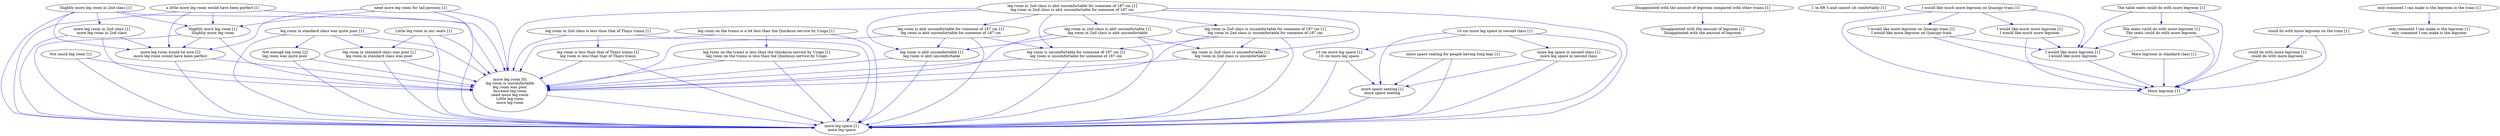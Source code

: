 digraph collapsedGraph {
"more leg room would be nice [2]\nmore leg room would have been perfect""Not enough leg room [2]\nleg room was quite poor""more leg room [6]\nleg room is uncomfortable\nleg room was poor\nIncrease leg room\nneed more leg room\nLittle leg room\nmore leg room""10 cm more leg space in second class [1]""more leg space in second class [1]\nmore leg space in second class""more leg space [1]\nmore leg space""10 cm more leg space [1]\n10 cm more leg space""Disappointed with the amount of legroom compared with other trains [1]""Disappointed with the amount of legroom [1]\nDisappointed with the amount of legroom""I 'm 6ft 5 and cannot sit comfortably [1]""I would like much more legroom on Quasigo train [1]""I would like more legroom on Quasigo train [1]\nI would like more legroom on Quasigo train""I would like more legroom [1]\nI would like more legroom""I would like much more legroom [1]\nI would like much more legroom""Little leg room in our seats [1]""More legroom [1]""More legroom in standard class [1]""Not much leg room [1]""Slightly more leg room in 2nd class [1]""more leg room in 2nd class [1]\nmore leg room in 2nd class""Slightly more leg room [1]\nSlightly more leg room""The table seats could do with more legroom [1]""The seats could do with more legroom [1]\nThe seats could do with more legroom""a little more leg room would have been perfect [1]""could do with more legroom on the train [1]""could do with more legroom [1]\ncould do with more legroom""leg room in 2nd class is abit uncomfortable for someone of 187 cm [1]\nleg room in 2nd class is abit uncomfortable for someone of 187 cm""leg room is abit uncomfortable for someone of 187 cm [1]\nleg room is abit uncomfortable for someone of 187 cm""leg room is abit uncomfortable [1]\nleg room is abit uncomfortable""leg room is uncomfortable for someone of 187 cm [1]\nleg room is uncomfortable for someone of 187 cm""leg room in 2nd class is abit uncomfortable [1]\nleg room in 2nd class is abit uncomfortable""leg room in 2nd class is uncomfortable [1]\nleg room in 2nd class is uncomfortable""leg room in 2nd class is uncomfortable for someone of 187 cm [1]\nleg room in 2nd class is uncomfortable for someone of 187 cm""leg room in 2nd class is less than that of Thays trains [1]""leg room is less than that of Thays trains [1]\nleg room is less than that of Thays trains""leg room in standard class was quite poor [1]""leg room in standard class was poor [1]\nleg room in standard class was poor""leg room on the trains is a lot less than the Quicksun service by Unigo [1]""leg room on the trains is less than the Quicksun service by Unigo [1]\nleg room on the trains is less than the Quicksun service by Unigo""more space seating for people having long legs [1]""more space seating [1]\nmore space seating""need more leg room for tall persons [1]""only comment I can make is the legroom in the train [1]""only comment I can make is the legroom [1]\nonly comment I can make is the legroom""more leg room would be nice [2]\nmore leg room would have been perfect" -> "more leg space [1]\nmore leg space" [color=blue]
"more leg room in 2nd class [1]\nmore leg room in 2nd class" -> "more leg space [1]\nmore leg space" [color=blue]
"more leg room would be nice [2]\nmore leg room would have been perfect" -> "more leg room [6]\nleg room is uncomfortable\nleg room was poor\nIncrease leg room\nneed more leg room\nLittle leg room\nmore leg room" [color=blue]
"Slightly more leg room [1]\nSlightly more leg room" -> "more leg space [1]\nmore leg space" [color=blue]
"leg room in 2nd class is less than that of Thays trains [1]" -> "more leg space [1]\nmore leg space" [color=blue]
"leg room in 2nd class is uncomfortable [1]\nleg room in 2nd class is uncomfortable" -> "more leg room [6]\nleg room is uncomfortable\nleg room was poor\nIncrease leg room\nneed more leg room\nLittle leg room\nmore leg room" [color=blue]
"leg room in 2nd class is abit uncomfortable for someone of 187 cm [1]\nleg room in 2nd class is abit uncomfortable for someone of 187 cm" -> "more leg space [1]\nmore leg space" [color=blue]
"I would like much more legroom on Quasigo train [1]" -> "More legroom [1]" [color=blue]
"The table seats could do with more legroom [1]" -> "More legroom [1]" [color=blue]
"leg room in 2nd class is less than that of Thays trains [1]" -> "more leg room [6]\nleg room is uncomfortable\nleg room was poor\nIncrease leg room\nneed more leg room\nLittle leg room\nmore leg room" [color=blue]
"Not enough leg room [2]\nleg room was quite poor" -> "more leg room [6]\nleg room is uncomfortable\nleg room was poor\nIncrease leg room\nneed more leg room\nLittle leg room\nmore leg room" [color=blue]
"leg room in 2nd class is abit uncomfortable [1]\nleg room in 2nd class is abit uncomfortable" -> "more leg room [6]\nleg room is uncomfortable\nleg room was poor\nIncrease leg room\nneed more leg room\nLittle leg room\nmore leg room" [color=blue]
"Not much leg room [1]" -> "more leg room [6]\nleg room is uncomfortable\nleg room was poor\nIncrease leg room\nneed more leg room\nLittle leg room\nmore leg room" [color=blue]
"leg room in standard class was poor [1]\nleg room in standard class was poor" -> "more leg room [6]\nleg room is uncomfortable\nleg room was poor\nIncrease leg room\nneed more leg room\nLittle leg room\nmore leg room" [color=blue]
"leg room in 2nd class is uncomfortable for someone of 187 cm [1]\nleg room in 2nd class is uncomfortable for someone of 187 cm" -> "more leg room [6]\nleg room is uncomfortable\nleg room was poor\nIncrease leg room\nneed more leg room\nLittle leg room\nmore leg room" [color=blue]
"leg room in 2nd class is abit uncomfortable [1]\nleg room in 2nd class is abit uncomfortable" -> "more leg space [1]\nmore leg space" [color=blue]
"I would like much more legroom [1]\nI would like much more legroom" -> "More legroom [1]" [color=blue]
"The seats could do with more legroom [1]\nThe seats could do with more legroom" -> "More legroom [1]" [color=blue]
"Not much leg room [1]" -> "more leg space [1]\nmore leg space" [color=blue]
"leg room in standard class was poor [1]\nleg room in standard class was poor" -> "more leg space [1]\nmore leg space" [color=blue]
"leg room is less than that of Thays trains [1]\nleg room is less than that of Thays trains" -> "more leg room [6]\nleg room is uncomfortable\nleg room was poor\nIncrease leg room\nneed more leg room\nLittle leg room\nmore leg room" [color=blue]
"Slightly more leg room [1]\nSlightly more leg room" -> "more leg room [6]\nleg room is uncomfortable\nleg room was poor\nIncrease leg room\nneed more leg room\nLittle leg room\nmore leg room" [color=blue]
"leg room on the trains is a lot less than the Quicksun service by Unigo [1]" -> "more leg room [6]\nleg room is uncomfortable\nleg room was poor\nIncrease leg room\nneed more leg room\nLittle leg room\nmore leg room" [color=blue]
"Not enough leg room [2]\nleg room was quite poor" -> "more leg space [1]\nmore leg space" [color=blue]
"more leg room in 2nd class [1]\nmore leg room in 2nd class" -> "more leg room [6]\nleg room is uncomfortable\nleg room was poor\nIncrease leg room\nneed more leg room\nLittle leg room\nmore leg room" [color=blue]
"need more leg room for tall persons [1]" -> "more leg room [6]\nleg room is uncomfortable\nleg room was poor\nIncrease leg room\nneed more leg room\nLittle leg room\nmore leg room" [color=blue]
"could do with more legroom on the train [1]" -> "More legroom [1]" [color=blue]
"leg room is abit uncomfortable for someone of 187 cm [1]\nleg room is abit uncomfortable for someone of 187 cm" -> "more leg room [6]\nleg room is uncomfortable\nleg room was poor\nIncrease leg room\nneed more leg room\nLittle leg room\nmore leg room" [color=blue]
"I would like more legroom [1]\nI would like more legroom" -> "More legroom [1]" [color=blue]
"Little leg room in our seats [1]" -> "more leg space [1]\nmore leg space" [color=blue]
"more leg space in second class [1]\nmore leg space in second class" -> "more space seating [1]\nmore space seating" [color=blue]
"The seats could do with more legroom [1]\nThe seats could do with more legroom" -> "I would like more legroom [1]\nI would like more legroom" [color=blue]
"more leg room [6]\nleg room is uncomfortable\nleg room was poor\nIncrease leg room\nneed more leg room\nLittle leg room\nmore leg room" -> "more leg space [1]\nmore leg space" [color=blue]
"a little more leg room would have been perfect [1]" -> "Slightly more leg room [1]\nSlightly more leg room" [color=blue]
"leg room on the trains is a lot less than the Quicksun service by Unigo [1]" -> "more leg space [1]\nmore leg space" [color=blue]
"need more leg room for tall persons [1]" -> "more leg space [1]\nmore leg space" [color=blue]
"more space seating [1]\nmore space seating" -> "more leg space [1]\nmore leg space" [color=blue]
"leg room is uncomfortable for someone of 187 cm [1]\nleg room is uncomfortable for someone of 187 cm" -> "more leg space [1]\nmore leg space" [color=blue]
"more space seating for people having long legs [1]" -> "more leg space [1]\nmore leg space" [color=blue]
"Little leg room in our seats [1]" -> "leg room in standard class was poor [1]\nleg room in standard class was poor" [color=blue]
"Slightly more leg room in 2nd class [1]" -> "more leg room [6]\nleg room is uncomfortable\nleg room was poor\nIncrease leg room\nneed more leg room\nLittle leg room\nmore leg room" [color=blue]
"leg room is abit uncomfortable [1]\nleg room is abit uncomfortable" -> "more leg space [1]\nmore leg space" [color=blue]
"leg room on the trains is less than the Quicksun service by Unigo [1]\nleg room on the trains is less than the Quicksun service by Unigo" -> "more leg room [6]\nleg room is uncomfortable\nleg room was poor\nIncrease leg room\nneed more leg room\nLittle leg room\nmore leg room" [color=blue]
"leg room is abit uncomfortable for someone of 187 cm [1]\nleg room is abit uncomfortable for someone of 187 cm" -> "more leg space [1]\nmore leg space" [color=blue]
"Little leg room in our seats [1]" -> "more leg room [6]\nleg room is uncomfortable\nleg room was poor\nIncrease leg room\nneed more leg room\nLittle leg room\nmore leg room" [color=blue]
"leg room in 2nd class is uncomfortable for someone of 187 cm [1]\nleg room in 2nd class is uncomfortable for someone of 187 cm" -> "more leg space [1]\nmore leg space" [color=blue]
"leg room in standard class was quite poor [1]" -> "Not enough leg room [2]\nleg room was quite poor" [color=blue]
"The table seats could do with more legroom [1]" -> "I would like more legroom [1]\nI would like more legroom" [color=blue]
"10 cm more leg space in second class [1]" -> "more space seating [1]\nmore space seating" [color=blue]
"Slightly more leg room [1]\nSlightly more leg room" -> "more leg room would be nice [2]\nmore leg room would have been perfect" [color=blue]
"need more leg room for tall persons [1]" -> "more leg room would be nice [2]\nmore leg room would have been perfect" [color=blue]
"Slightly more leg room in 2nd class [1]" -> "more leg room would be nice [2]\nmore leg room would have been perfect" [color=blue]
"leg room is uncomfortable for someone of 187 cm [1]\nleg room is uncomfortable for someone of 187 cm" -> "more leg room [6]\nleg room is uncomfortable\nleg room was poor\nIncrease leg room\nneed more leg room\nLittle leg room\nmore leg room" [color=blue]
"need more leg room for tall persons [1]" -> "Slightly more leg room [1]\nSlightly more leg room" [color=blue]
"leg room in standard class was quite poor [1]" -> "more leg room [6]\nleg room is uncomfortable\nleg room was poor\nIncrease leg room\nneed more leg room\nLittle leg room\nmore leg room" [color=blue]
"leg room is abit uncomfortable [1]\nleg room is abit uncomfortable" -> "more leg room [6]\nleg room is uncomfortable\nleg room was poor\nIncrease leg room\nneed more leg room\nLittle leg room\nmore leg room" [color=blue]
"Slightly more leg room in 2nd class [1]" -> "more leg space [1]\nmore leg space" [color=blue]
"10 cm more leg space [1]\n10 cm more leg space" -> "more space seating [1]\nmore space seating" [color=blue]
"more leg room in 2nd class [1]\nmore leg room in 2nd class" -> "more leg room would be nice [2]\nmore leg room would have been perfect" [color=blue]
"I would like more legroom on Quasigo train [1]\nI would like more legroom on Quasigo train" -> "More legroom [1]" [color=blue]
"a little more leg room would have been perfect [1]" -> "more leg room would be nice [2]\nmore leg room would have been perfect" [color=blue]
"leg room in 2nd class is uncomfortable [1]\nleg room in 2nd class is uncomfortable" -> "more leg space [1]\nmore leg space" [color=blue]
"leg room on the trains is less than the Quicksun service by Unigo [1]\nleg room on the trains is less than the Quicksun service by Unigo" -> "more leg space [1]\nmore leg space" [color=blue]
"could do with more legroom [1]\ncould do with more legroom" -> "More legroom [1]" [color=blue]
"leg room in 2nd class is abit uncomfortable for someone of 187 cm [1]\nleg room in 2nd class is abit uncomfortable for someone of 187 cm" -> "more leg room [6]\nleg room is uncomfortable\nleg room was poor\nIncrease leg room\nneed more leg room\nLittle leg room\nmore leg room" [color=blue]
"a little more leg room would have been perfect [1]" -> "more leg space [1]\nmore leg space" [color=blue]
"a little more leg room would have been perfect [1]" -> "more leg room [6]\nleg room is uncomfortable\nleg room was poor\nIncrease leg room\nneed more leg room\nLittle leg room\nmore leg room" [color=blue]
"leg room in standard class was quite poor [1]" -> "more leg space [1]\nmore leg space" [color=blue]
"leg room is less than that of Thays trains [1]\nleg room is less than that of Thays trains" -> "more leg space [1]\nmore leg space" [color=blue]
"10 cm more leg space in second class [1]" -> "more leg space in second class [1]\nmore leg space in second class" [color=blue]
"more leg space in second class [1]\nmore leg space in second class" -> "more leg space [1]\nmore leg space" [color=blue]
"10 cm more leg space in second class [1]" -> "10 cm more leg space [1]\n10 cm more leg space" [color=blue]
"10 cm more leg space [1]\n10 cm more leg space" -> "more leg space [1]\nmore leg space" [color=blue]
"10 cm more leg space in second class [1]" -> "more leg space [1]\nmore leg space" [color=blue]
"Disappointed with the amount of legroom compared with other trains [1]" -> "Disappointed with the amount of legroom [1]\nDisappointed with the amount of legroom" [color=blue]
"I would like much more legroom on Quasigo train [1]" -> "I would like more legroom on Quasigo train [1]\nI would like more legroom on Quasigo train" [color=blue]
"I would like more legroom on Quasigo train [1]\nI would like more legroom on Quasigo train" -> "I would like more legroom [1]\nI would like more legroom" [color=blue]
"I would like much more legroom on Quasigo train [1]" -> "I would like much more legroom [1]\nI would like much more legroom" [color=blue]
"I would like much more legroom [1]\nI would like much more legroom" -> "I would like more legroom [1]\nI would like more legroom" [color=blue]
"I would like much more legroom on Quasigo train [1]" -> "I would like more legroom [1]\nI would like more legroom" [color=blue]
"More legroom in standard class [1]" -> "More legroom [1]" [color=blue]
"Slightly more leg room in 2nd class [1]" -> "more leg room in 2nd class [1]\nmore leg room in 2nd class" [color=blue]
"Slightly more leg room in 2nd class [1]" -> "Slightly more leg room [1]\nSlightly more leg room" [color=blue]
"The table seats could do with more legroom [1]" -> "The seats could do with more legroom [1]\nThe seats could do with more legroom" [color=blue]
"could do with more legroom on the train [1]" -> "could do with more legroom [1]\ncould do with more legroom" [color=blue]
"leg room in 2nd class is abit uncomfortable for someone of 187 cm [1]\nleg room in 2nd class is abit uncomfortable for someone of 187 cm" -> "leg room is abit uncomfortable for someone of 187 cm [1]\nleg room is abit uncomfortable for someone of 187 cm" [color=blue]
"leg room is abit uncomfortable for someone of 187 cm [1]\nleg room is abit uncomfortable for someone of 187 cm" -> "leg room is abit uncomfortable [1]\nleg room is abit uncomfortable" [color=blue]
"leg room is abit uncomfortable for someone of 187 cm [1]\nleg room is abit uncomfortable for someone of 187 cm" -> "leg room is uncomfortable for someone of 187 cm [1]\nleg room is uncomfortable for someone of 187 cm" [color=blue]
"leg room in 2nd class is abit uncomfortable for someone of 187 cm [1]\nleg room in 2nd class is abit uncomfortable for someone of 187 cm" -> "leg room in 2nd class is abit uncomfortable [1]\nleg room in 2nd class is abit uncomfortable" [color=blue]
"leg room in 2nd class is abit uncomfortable [1]\nleg room in 2nd class is abit uncomfortable" -> "leg room is abit uncomfortable [1]\nleg room is abit uncomfortable" [color=blue]
"leg room in 2nd class is abit uncomfortable [1]\nleg room in 2nd class is abit uncomfortable" -> "leg room in 2nd class is uncomfortable [1]\nleg room in 2nd class is uncomfortable" [color=blue]
"leg room in 2nd class is abit uncomfortable for someone of 187 cm [1]\nleg room in 2nd class is abit uncomfortable for someone of 187 cm" -> "leg room in 2nd class is uncomfortable for someone of 187 cm [1]\nleg room in 2nd class is uncomfortable for someone of 187 cm" [color=blue]
"leg room in 2nd class is uncomfortable for someone of 187 cm [1]\nleg room in 2nd class is uncomfortable for someone of 187 cm" -> "leg room is uncomfortable for someone of 187 cm [1]\nleg room is uncomfortable for someone of 187 cm" [color=blue]
"leg room in 2nd class is uncomfortable for someone of 187 cm [1]\nleg room in 2nd class is uncomfortable for someone of 187 cm" -> "leg room in 2nd class is uncomfortable [1]\nleg room in 2nd class is uncomfortable" [color=blue]
"leg room in 2nd class is abit uncomfortable for someone of 187 cm [1]\nleg room in 2nd class is abit uncomfortable for someone of 187 cm" -> "leg room is uncomfortable for someone of 187 cm [1]\nleg room is uncomfortable for someone of 187 cm" [color=blue]
"leg room in 2nd class is abit uncomfortable for someone of 187 cm [1]\nleg room in 2nd class is abit uncomfortable for someone of 187 cm" -> "leg room is abit uncomfortable [1]\nleg room is abit uncomfortable" [color=blue]
"leg room in 2nd class is abit uncomfortable for someone of 187 cm [1]\nleg room in 2nd class is abit uncomfortable for someone of 187 cm" -> "leg room in 2nd class is uncomfortable [1]\nleg room in 2nd class is uncomfortable" [color=blue]
"leg room in 2nd class is less than that of Thays trains [1]" -> "leg room is less than that of Thays trains [1]\nleg room is less than that of Thays trains" [color=blue]
"leg room in standard class was quite poor [1]" -> "leg room in standard class was poor [1]\nleg room in standard class was poor" [color=blue]
"leg room on the trains is a lot less than the Quicksun service by Unigo [1]" -> "leg room on the trains is less than the Quicksun service by Unigo [1]\nleg room on the trains is less than the Quicksun service by Unigo" [color=blue]
"more space seating for people having long legs [1]" -> "more space seating [1]\nmore space seating" [color=blue]
"only comment I can make is the legroom in the train [1]" -> "only comment I can make is the legroom [1]\nonly comment I can make is the legroom" [color=blue]
}